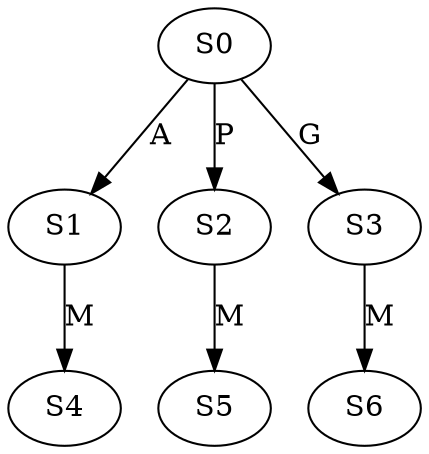 strict digraph  {
	S0 -> S1 [ label = A ];
	S0 -> S2 [ label = P ];
	S0 -> S3 [ label = G ];
	S1 -> S4 [ label = M ];
	S2 -> S5 [ label = M ];
	S3 -> S6 [ label = M ];
}
